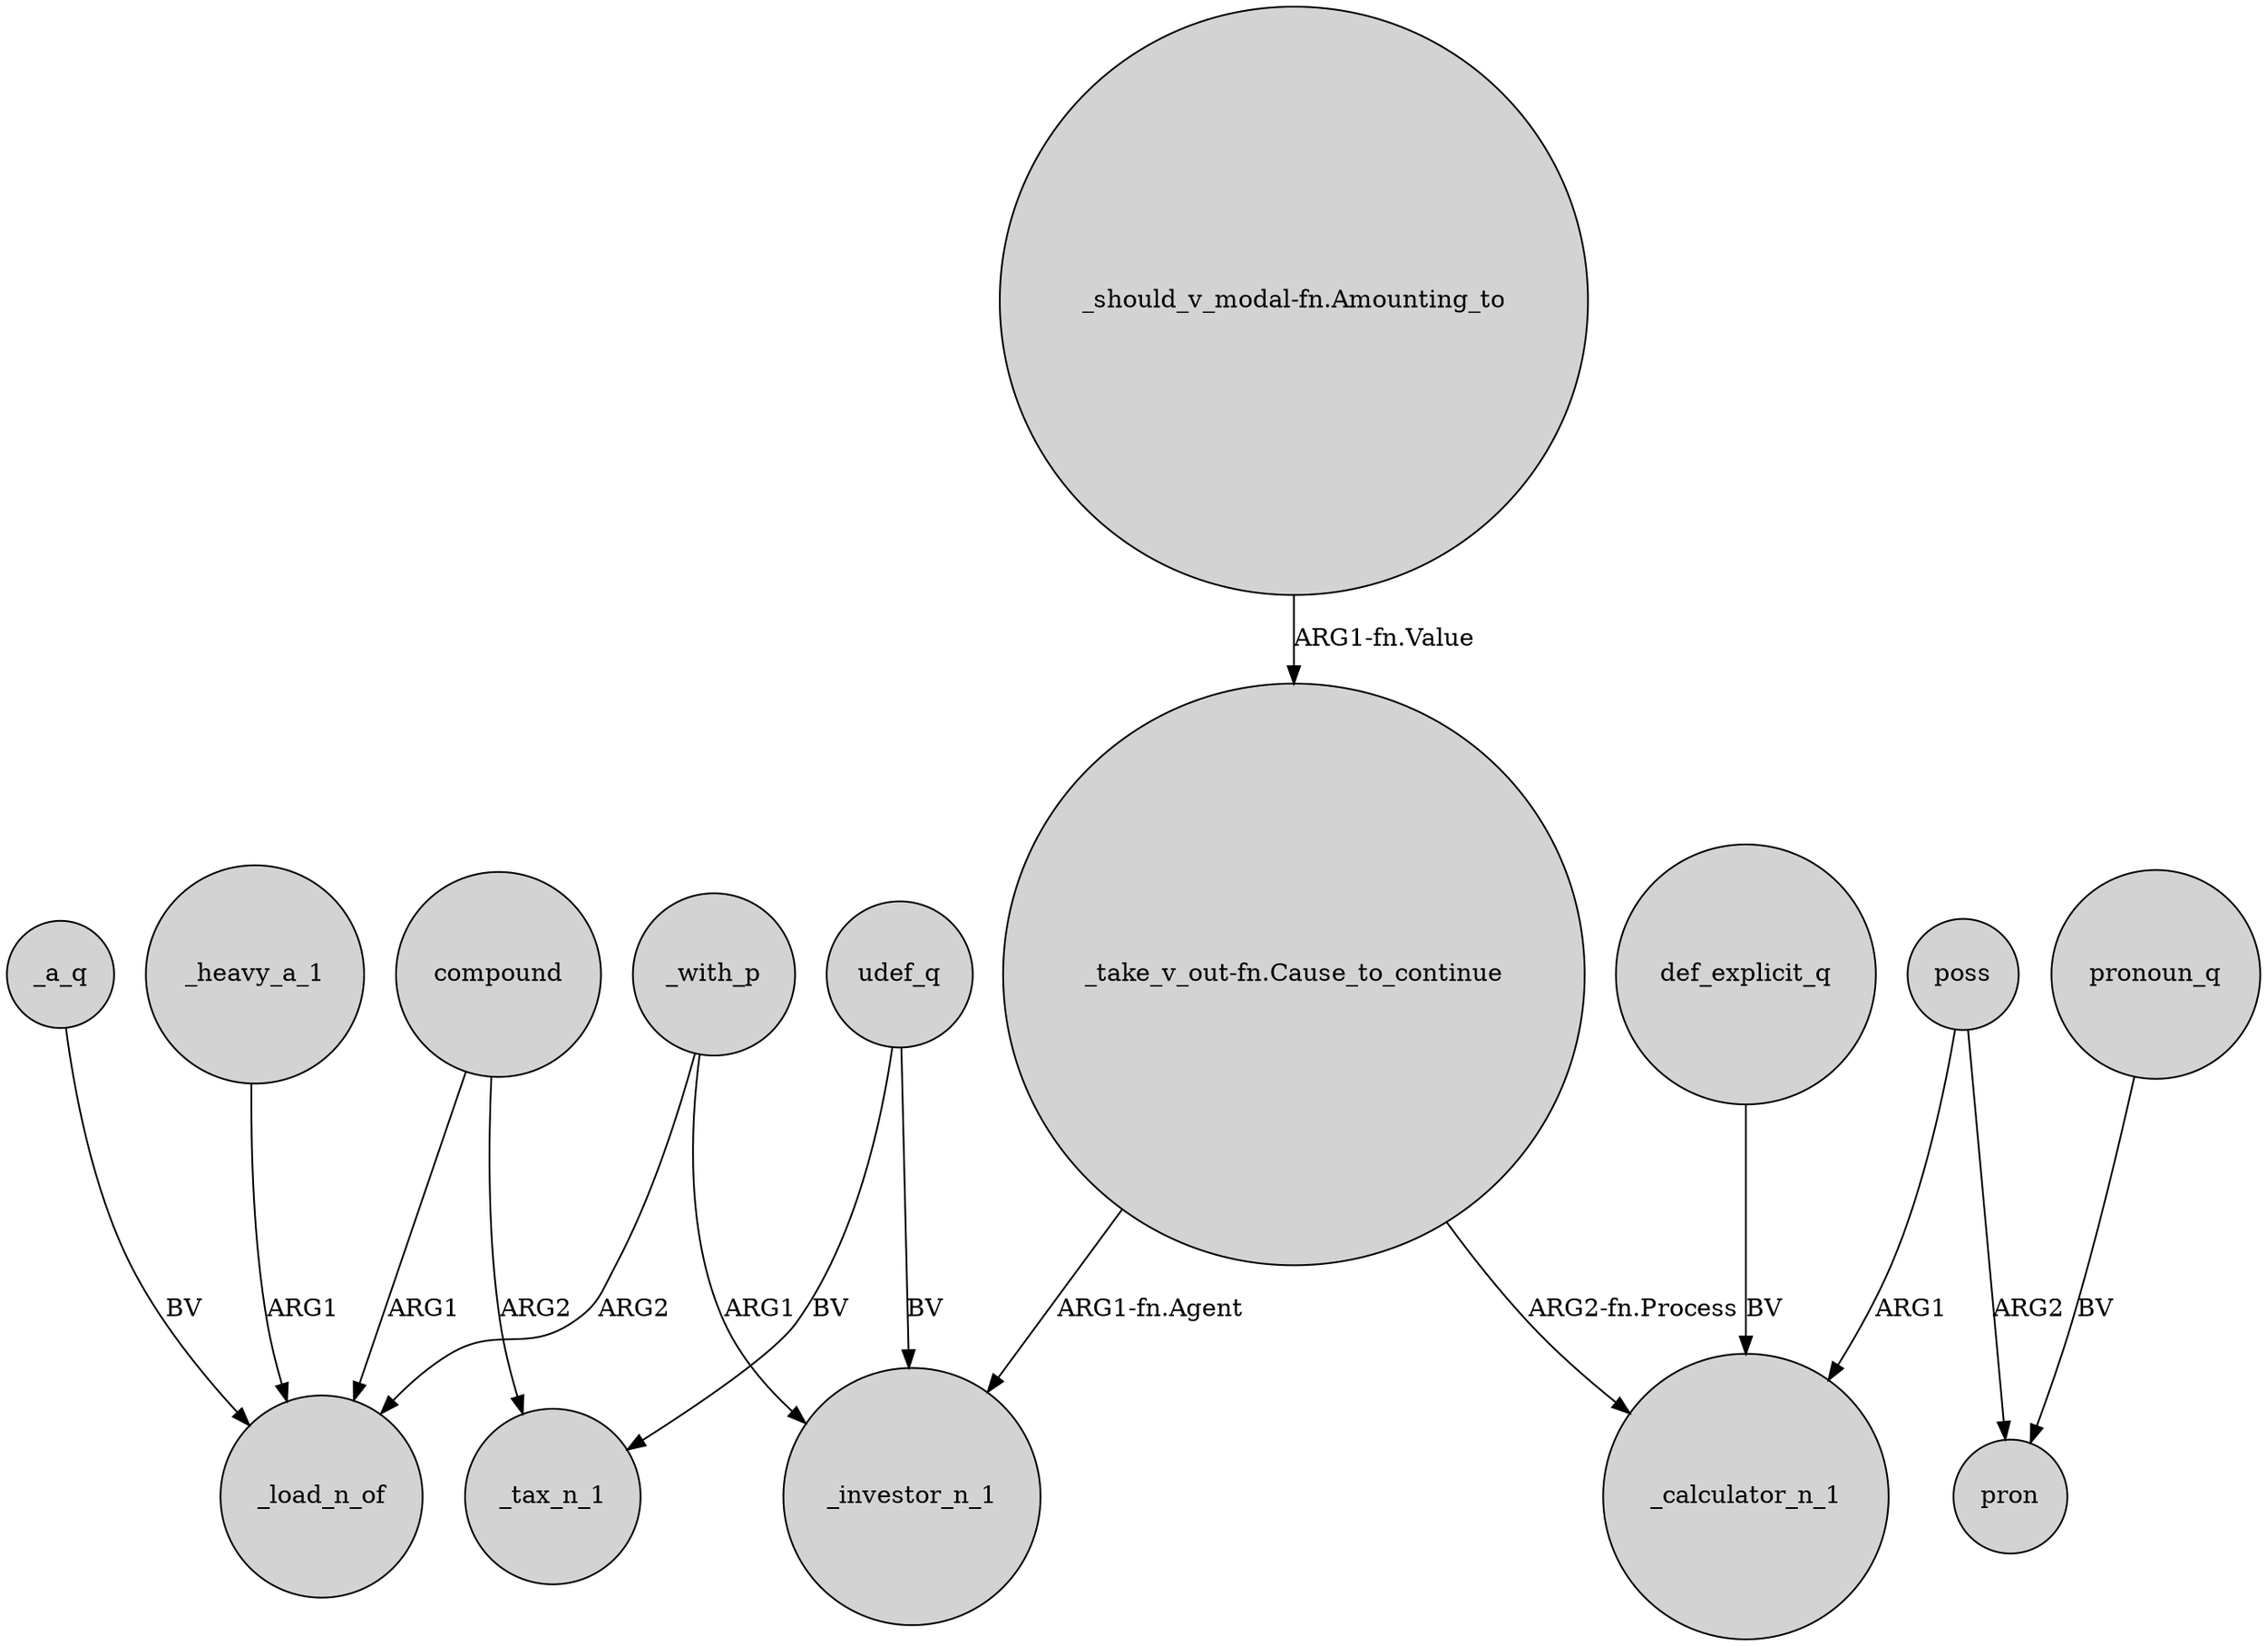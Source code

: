 digraph {
	node [shape=circle style=filled]
	compound -> _load_n_of [label=ARG1]
	_with_p -> _load_n_of [label=ARG2]
	"_take_v_out-fn.Cause_to_continue" -> _investor_n_1 [label="ARG1-fn.Agent"]
	compound -> _tax_n_1 [label=ARG2]
	def_explicit_q -> _calculator_n_1 [label=BV]
	udef_q -> _investor_n_1 [label=BV]
	"_take_v_out-fn.Cause_to_continue" -> _calculator_n_1 [label="ARG2-fn.Process"]
	_a_q -> _load_n_of [label=BV]
	_heavy_a_1 -> _load_n_of [label=ARG1]
	pronoun_q -> pron [label=BV]
	poss -> _calculator_n_1 [label=ARG1]
	_with_p -> _investor_n_1 [label=ARG1]
	"_should_v_modal-fn.Amounting_to" -> "_take_v_out-fn.Cause_to_continue" [label="ARG1-fn.Value"]
	poss -> pron [label=ARG2]
	udef_q -> _tax_n_1 [label=BV]
}
